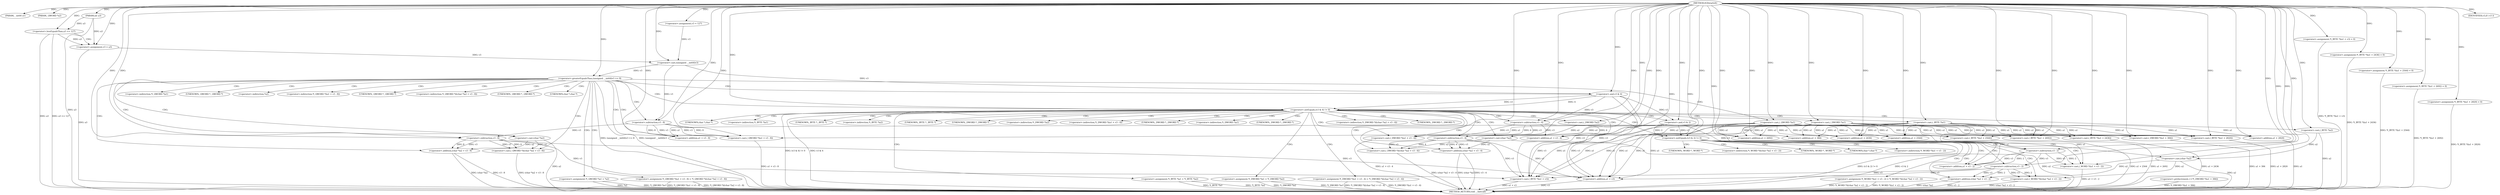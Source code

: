 digraph IGDstartelt {  
"1000102" [label = "(METHOD,IGDstartelt)" ]
"1000273" [label = "(METHOD_RETURN,void __fastcall)" ]
"1000103" [label = "(PARAM,__int64 a1)" ]
"1000104" [label = "(PARAM,_QWORD *a2)" ]
"1000105" [label = "(PARAM,int a3)" ]
"1000108" [label = "(<operator>.assignment,v3 = 127)" ]
"1000112" [label = "(<operator>.lessEqualsThan,a3 <= 127)" ]
"1000115" [label = "(<operator>.assignment,v3 = a3)" ]
"1000119" [label = "(<operator>.greaterEqualsThan,(unsigned __int64)v3 >= 8)" ]
"1000120" [label = "(<operator>.cast,(unsigned __int64)v3)" ]
"1000125" [label = "(<operator>.assignment,*(_QWORD *)a1 = *a2)" ]
"1000127" [label = "(<operator>.cast,(_QWORD *)a1)" ]
"1000132" [label = "(<operator>.assignment,*(_QWORD *)(a1 + v3 - 8) = *(_QWORD *)((char *)a2 + v3 - 8))" ]
"1000134" [label = "(<operator>.cast,(_QWORD *)(a1 + v3 - 8))" ]
"1000136" [label = "(<operator>.addition,a1 + v3 - 8)" ]
"1000138" [label = "(<operator>.subtraction,v3 - 8)" ]
"1000142" [label = "(<operator>.cast,(_QWORD *)((char *)a2 + v3 - 8))" ]
"1000144" [label = "(<operator>.addition,(char *)a2 + v3 - 8)" ]
"1000145" [label = "(<operator>.cast,(char *)a2)" ]
"1000148" [label = "(<operator>.subtraction,v3 - 8)" ]
"1000153" [label = "(<operator>.notEquals,(v3 & 4) != 0)" ]
"1000154" [label = "(<operator>.and,v3 & 4)" ]
"1000159" [label = "(<operator>.assignment,*(_DWORD *)a1 = *(_DWORD *)a2)" ]
"1000161" [label = "(<operator>.cast,(_DWORD *)a1)" ]
"1000165" [label = "(<operator>.cast,(_DWORD *)a2)" ]
"1000168" [label = "(<operator>.assignment,*(_DWORD *)(a1 + v3 - 4) = *(_DWORD *)((char *)a2 + v3 - 4))" ]
"1000170" [label = "(<operator>.cast,(_DWORD *)(a1 + v3 - 4))" ]
"1000172" [label = "(<operator>.addition,a1 + v3 - 4)" ]
"1000174" [label = "(<operator>.subtraction,v3 - 4)" ]
"1000178" [label = "(<operator>.cast,(_DWORD *)((char *)a2 + v3 - 4))" ]
"1000180" [label = "(<operator>.addition,(char *)a2 + v3 - 4)" ]
"1000181" [label = "(<operator>.cast,(char *)a2)" ]
"1000184" [label = "(<operator>.subtraction,v3 - 4)" ]
"1000189" [label = "(IDENTIFIER,v3,if ( v3 ))" ]
"1000191" [label = "(<operator>.assignment,*(_BYTE *)a1 = *(_BYTE *)a2)" ]
"1000193" [label = "(<operator>.cast,(_BYTE *)a1)" ]
"1000197" [label = "(<operator>.cast,(_BYTE *)a2)" ]
"1000201" [label = "(<operator>.notEquals,(v3 & 2) != 0)" ]
"1000202" [label = "(<operator>.and,v3 & 2)" ]
"1000206" [label = "(<operator>.assignment,*(_WORD *)(a1 + v3 - 2) = *(_WORD *)((char *)a2 + v3 - 2))" ]
"1000208" [label = "(<operator>.cast,(_WORD *)(a1 + v3 - 2))" ]
"1000210" [label = "(<operator>.addition,a1 + v3 - 2)" ]
"1000212" [label = "(<operator>.subtraction,v3 - 2)" ]
"1000216" [label = "(<operator>.cast,(_WORD *)((char *)a2 + v3 - 2))" ]
"1000218" [label = "(<operator>.addition,(char *)a2 + v3 - 2)" ]
"1000219" [label = "(<operator>.cast,(char *)a2)" ]
"1000222" [label = "(<operator>.subtraction,v3 - 2)" ]
"1000225" [label = "(<operator>.assignment,*(_BYTE *)(a1 + v3) = 0)" ]
"1000227" [label = "(<operator>.cast,(_BYTE *)(a1 + v3))" ]
"1000229" [label = "(<operator>.addition,a1 + v3)" ]
"1000233" [label = "(<operator>.preIncrement,++*(_DWORD *)(a1 + 384))" ]
"1000235" [label = "(<operator>.cast,(_DWORD *)(a1 + 384))" ]
"1000237" [label = "(<operator>.addition,a1 + 384)" ]
"1000241" [label = "(<operator>.assignment,*(_BYTE *)(a1 + 2436) = 0)" ]
"1000243" [label = "(<operator>.cast,(_BYTE *)(a1 + 2436))" ]
"1000245" [label = "(<operator>.addition,a1 + 2436)" ]
"1000249" [label = "(<operator>.assignment,*(_BYTE *)(a1 + 2564) = 0)" ]
"1000251" [label = "(<operator>.cast,(_BYTE *)(a1 + 2564))" ]
"1000253" [label = "(<operator>.addition,a1 + 2564)" ]
"1000257" [label = "(<operator>.assignment,*(_BYTE *)(a1 + 2692) = 0)" ]
"1000259" [label = "(<operator>.cast,(_BYTE *)(a1 + 2692))" ]
"1000261" [label = "(<operator>.addition,a1 + 2692)" ]
"1000265" [label = "(<operator>.assignment,*(_BYTE *)(a1 + 2820) = 0)" ]
"1000267" [label = "(<operator>.cast,(_BYTE *)(a1 + 2820))" ]
"1000269" [label = "(<operator>.addition,a1 + 2820)" ]
"1000126" [label = "(<operator>.indirection,*(_QWORD *)a1)" ]
"1000128" [label = "(UNKNOWN,_QWORD *,_QWORD *)" ]
"1000130" [label = "(<operator>.indirection,*a2)" ]
"1000133" [label = "(<operator>.indirection,*(_QWORD *)(a1 + v3 - 8))" ]
"1000135" [label = "(UNKNOWN,_QWORD *,_QWORD *)" ]
"1000141" [label = "(<operator>.indirection,*(_QWORD *)((char *)a2 + v3 - 8))" ]
"1000143" [label = "(UNKNOWN,_QWORD *,_QWORD *)" ]
"1000146" [label = "(UNKNOWN,char *,char *)" ]
"1000160" [label = "(<operator>.indirection,*(_DWORD *)a1)" ]
"1000162" [label = "(UNKNOWN,_DWORD *,_DWORD *)" ]
"1000164" [label = "(<operator>.indirection,*(_DWORD *)a2)" ]
"1000166" [label = "(UNKNOWN,_DWORD *,_DWORD *)" ]
"1000169" [label = "(<operator>.indirection,*(_DWORD *)(a1 + v3 - 4))" ]
"1000171" [label = "(UNKNOWN,_DWORD *,_DWORD *)" ]
"1000177" [label = "(<operator>.indirection,*(_DWORD *)((char *)a2 + v3 - 4))" ]
"1000179" [label = "(UNKNOWN,_DWORD *,_DWORD *)" ]
"1000182" [label = "(UNKNOWN,char *,char *)" ]
"1000192" [label = "(<operator>.indirection,*(_BYTE *)a1)" ]
"1000194" [label = "(UNKNOWN,_BYTE *,_BYTE *)" ]
"1000196" [label = "(<operator>.indirection,*(_BYTE *)a2)" ]
"1000198" [label = "(UNKNOWN,_BYTE *,_BYTE *)" ]
"1000207" [label = "(<operator>.indirection,*(_WORD *)(a1 + v3 - 2))" ]
"1000209" [label = "(UNKNOWN,_WORD *,_WORD *)" ]
"1000215" [label = "(<operator>.indirection,*(_WORD *)((char *)a2 + v3 - 2))" ]
"1000217" [label = "(UNKNOWN,_WORD *,_WORD *)" ]
"1000220" [label = "(UNKNOWN,char *,char *)" ]
  "1000119" -> "1000273"  [ label = "DDG: (unsigned __int64)v3 >= 8"] 
  "1000178" -> "1000273"  [ label = "DDG: (char *)a2 + v3 - 4"] 
  "1000229" -> "1000273"  [ label = "DDG: v3"] 
  "1000144" -> "1000273"  [ label = "DDG: (char *)a2"] 
  "1000159" -> "1000273"  [ label = "DDG: *(_DWORD *)a1"] 
  "1000180" -> "1000273"  [ label = "DDG: (char *)a2"] 
  "1000159" -> "1000273"  [ label = "DDG: *(_DWORD *)a2"] 
  "1000142" -> "1000273"  [ label = "DDG: (char *)a2 + v3 - 8"] 
  "1000134" -> "1000273"  [ label = "DDG: a1 + v3 - 8"] 
  "1000216" -> "1000273"  [ label = "DDG: (char *)a2 + v3 - 2"] 
  "1000112" -> "1000273"  [ label = "DDG: a3"] 
  "1000115" -> "1000273"  [ label = "DDG: a3"] 
  "1000197" -> "1000273"  [ label = "DDG: a2"] 
  "1000119" -> "1000273"  [ label = "DDG: (unsigned __int64)v3"] 
  "1000267" -> "1000273"  [ label = "DDG: a1 + 2820"] 
  "1000257" -> "1000273"  [ label = "DDG: *(_BYTE *)(a1 + 2692)"] 
  "1000105" -> "1000273"  [ label = "DDG: a3"] 
  "1000180" -> "1000273"  [ label = "DDG: v3 - 4"] 
  "1000227" -> "1000273"  [ label = "DDG: a1 + v3"] 
  "1000219" -> "1000273"  [ label = "DDG: a2"] 
  "1000233" -> "1000273"  [ label = "DDG: *(_DWORD *)(a1 + 384)"] 
  "1000125" -> "1000273"  [ label = "DDG: *a2"] 
  "1000269" -> "1000273"  [ label = "DDG: a1"] 
  "1000265" -> "1000273"  [ label = "DDG: *(_BYTE *)(a1 + 2820)"] 
  "1000225" -> "1000273"  [ label = "DDG: *(_BYTE *)(a1 + v3)"] 
  "1000249" -> "1000273"  [ label = "DDG: *(_BYTE *)(a1 + 2564)"] 
  "1000181" -> "1000273"  [ label = "DDG: a2"] 
  "1000132" -> "1000273"  [ label = "DDG: *(_QWORD *)(a1 + v3 - 8)"] 
  "1000153" -> "1000273"  [ label = "DDG: (v3 & 4) != 0"] 
  "1000145" -> "1000273"  [ label = "DDG: a2"] 
  "1000144" -> "1000273"  [ label = "DDG: v3 - 8"] 
  "1000251" -> "1000273"  [ label = "DDG: a1 + 2564"] 
  "1000206" -> "1000273"  [ label = "DDG: *(_WORD *)((char *)a2 + v3 - 2)"] 
  "1000235" -> "1000273"  [ label = "DDG: a1 + 384"] 
  "1000206" -> "1000273"  [ label = "DDG: *(_WORD *)(a1 + v3 - 2)"] 
  "1000218" -> "1000273"  [ label = "DDG: v3 - 2"] 
  "1000259" -> "1000273"  [ label = "DDG: a1 + 2692"] 
  "1000132" -> "1000273"  [ label = "DDG: *(_QWORD *)((char *)a2 + v3 - 8)"] 
  "1000125" -> "1000273"  [ label = "DDG: *(_QWORD *)a1"] 
  "1000191" -> "1000273"  [ label = "DDG: *(_BYTE *)a1"] 
  "1000201" -> "1000273"  [ label = "DDG: (v3 & 2) != 0"] 
  "1000168" -> "1000273"  [ label = "DDG: *(_DWORD *)((char *)a2 + v3 - 4)"] 
  "1000241" -> "1000273"  [ label = "DDG: *(_BYTE *)(a1 + 2436)"] 
  "1000191" -> "1000273"  [ label = "DDG: *(_BYTE *)a2"] 
  "1000168" -> "1000273"  [ label = "DDG: *(_DWORD *)(a1 + v3 - 4)"] 
  "1000208" -> "1000273"  [ label = "DDG: a1 + v3 - 2"] 
  "1000112" -> "1000273"  [ label = "DDG: a3 <= 127"] 
  "1000170" -> "1000273"  [ label = "DDG: a1 + v3 - 4"] 
  "1000201" -> "1000273"  [ label = "DDG: v3 & 2"] 
  "1000153" -> "1000273"  [ label = "DDG: v3 & 4"] 
  "1000243" -> "1000273"  [ label = "DDG: a1 + 2436"] 
  "1000218" -> "1000273"  [ label = "DDG: (char *)a2"] 
  "1000102" -> "1000103"  [ label = "DDG: "] 
  "1000102" -> "1000104"  [ label = "DDG: "] 
  "1000102" -> "1000105"  [ label = "DDG: "] 
  "1000102" -> "1000108"  [ label = "DDG: "] 
  "1000105" -> "1000112"  [ label = "DDG: a3"] 
  "1000102" -> "1000112"  [ label = "DDG: "] 
  "1000112" -> "1000115"  [ label = "DDG: a3"] 
  "1000105" -> "1000115"  [ label = "DDG: a3"] 
  "1000102" -> "1000115"  [ label = "DDG: "] 
  "1000120" -> "1000119"  [ label = "DDG: v3"] 
  "1000108" -> "1000120"  [ label = "DDG: v3"] 
  "1000115" -> "1000120"  [ label = "DDG: v3"] 
  "1000102" -> "1000120"  [ label = "DDG: "] 
  "1000102" -> "1000119"  [ label = "DDG: "] 
  "1000102" -> "1000127"  [ label = "DDG: "] 
  "1000127" -> "1000134"  [ label = "DDG: a1"] 
  "1000102" -> "1000134"  [ label = "DDG: "] 
  "1000138" -> "1000134"  [ label = "DDG: v3"] 
  "1000138" -> "1000134"  [ label = "DDG: 8"] 
  "1000127" -> "1000136"  [ label = "DDG: a1"] 
  "1000102" -> "1000136"  [ label = "DDG: "] 
  "1000138" -> "1000136"  [ label = "DDG: v3"] 
  "1000138" -> "1000136"  [ label = "DDG: 8"] 
  "1000120" -> "1000138"  [ label = "DDG: v3"] 
  "1000102" -> "1000138"  [ label = "DDG: "] 
  "1000145" -> "1000142"  [ label = "DDG: a2"] 
  "1000148" -> "1000142"  [ label = "DDG: v3"] 
  "1000148" -> "1000142"  [ label = "DDG: 8"] 
  "1000145" -> "1000144"  [ label = "DDG: a2"] 
  "1000102" -> "1000145"  [ label = "DDG: "] 
  "1000148" -> "1000144"  [ label = "DDG: v3"] 
  "1000148" -> "1000144"  [ label = "DDG: 8"] 
  "1000138" -> "1000148"  [ label = "DDG: v3"] 
  "1000102" -> "1000148"  [ label = "DDG: "] 
  "1000154" -> "1000153"  [ label = "DDG: v3"] 
  "1000154" -> "1000153"  [ label = "DDG: 4"] 
  "1000120" -> "1000154"  [ label = "DDG: v3"] 
  "1000102" -> "1000154"  [ label = "DDG: "] 
  "1000102" -> "1000153"  [ label = "DDG: "] 
  "1000102" -> "1000161"  [ label = "DDG: "] 
  "1000102" -> "1000165"  [ label = "DDG: "] 
  "1000161" -> "1000170"  [ label = "DDG: a1"] 
  "1000102" -> "1000170"  [ label = "DDG: "] 
  "1000174" -> "1000170"  [ label = "DDG: v3"] 
  "1000174" -> "1000170"  [ label = "DDG: 4"] 
  "1000161" -> "1000172"  [ label = "DDG: a1"] 
  "1000102" -> "1000172"  [ label = "DDG: "] 
  "1000174" -> "1000172"  [ label = "DDG: v3"] 
  "1000174" -> "1000172"  [ label = "DDG: 4"] 
  "1000154" -> "1000174"  [ label = "DDG: v3"] 
  "1000102" -> "1000174"  [ label = "DDG: "] 
  "1000181" -> "1000178"  [ label = "DDG: a2"] 
  "1000184" -> "1000178"  [ label = "DDG: v3"] 
  "1000184" -> "1000178"  [ label = "DDG: 4"] 
  "1000181" -> "1000180"  [ label = "DDG: a2"] 
  "1000165" -> "1000181"  [ label = "DDG: a2"] 
  "1000102" -> "1000181"  [ label = "DDG: "] 
  "1000184" -> "1000180"  [ label = "DDG: v3"] 
  "1000184" -> "1000180"  [ label = "DDG: 4"] 
  "1000174" -> "1000184"  [ label = "DDG: v3"] 
  "1000102" -> "1000184"  [ label = "DDG: "] 
  "1000102" -> "1000189"  [ label = "DDG: "] 
  "1000102" -> "1000193"  [ label = "DDG: "] 
  "1000102" -> "1000197"  [ label = "DDG: "] 
  "1000202" -> "1000201"  [ label = "DDG: v3"] 
  "1000202" -> "1000201"  [ label = "DDG: 2"] 
  "1000154" -> "1000202"  [ label = "DDG: v3"] 
  "1000102" -> "1000202"  [ label = "DDG: "] 
  "1000102" -> "1000201"  [ label = "DDG: "] 
  "1000193" -> "1000208"  [ label = "DDG: a1"] 
  "1000102" -> "1000208"  [ label = "DDG: "] 
  "1000212" -> "1000208"  [ label = "DDG: v3"] 
  "1000212" -> "1000208"  [ label = "DDG: 2"] 
  "1000193" -> "1000210"  [ label = "DDG: a1"] 
  "1000102" -> "1000210"  [ label = "DDG: "] 
  "1000212" -> "1000210"  [ label = "DDG: v3"] 
  "1000212" -> "1000210"  [ label = "DDG: 2"] 
  "1000202" -> "1000212"  [ label = "DDG: v3"] 
  "1000102" -> "1000212"  [ label = "DDG: "] 
  "1000219" -> "1000216"  [ label = "DDG: a2"] 
  "1000222" -> "1000216"  [ label = "DDG: v3"] 
  "1000222" -> "1000216"  [ label = "DDG: 2"] 
  "1000219" -> "1000218"  [ label = "DDG: a2"] 
  "1000197" -> "1000219"  [ label = "DDG: a2"] 
  "1000102" -> "1000219"  [ label = "DDG: "] 
  "1000222" -> "1000218"  [ label = "DDG: v3"] 
  "1000222" -> "1000218"  [ label = "DDG: 2"] 
  "1000212" -> "1000222"  [ label = "DDG: v3"] 
  "1000102" -> "1000222"  [ label = "DDG: "] 
  "1000102" -> "1000225"  [ label = "DDG: "] 
  "1000193" -> "1000227"  [ label = "DDG: a1"] 
  "1000102" -> "1000227"  [ label = "DDG: "] 
  "1000127" -> "1000227"  [ label = "DDG: a1"] 
  "1000161" -> "1000227"  [ label = "DDG: a1"] 
  "1000202" -> "1000227"  [ label = "DDG: v3"] 
  "1000222" -> "1000227"  [ label = "DDG: v3"] 
  "1000148" -> "1000227"  [ label = "DDG: v3"] 
  "1000154" -> "1000227"  [ label = "DDG: v3"] 
  "1000184" -> "1000227"  [ label = "DDG: v3"] 
  "1000193" -> "1000229"  [ label = "DDG: a1"] 
  "1000102" -> "1000229"  [ label = "DDG: "] 
  "1000127" -> "1000229"  [ label = "DDG: a1"] 
  "1000161" -> "1000229"  [ label = "DDG: a1"] 
  "1000202" -> "1000229"  [ label = "DDG: v3"] 
  "1000222" -> "1000229"  [ label = "DDG: v3"] 
  "1000148" -> "1000229"  [ label = "DDG: v3"] 
  "1000154" -> "1000229"  [ label = "DDG: v3"] 
  "1000184" -> "1000229"  [ label = "DDG: v3"] 
  "1000102" -> "1000235"  [ label = "DDG: "] 
  "1000193" -> "1000235"  [ label = "DDG: a1"] 
  "1000127" -> "1000235"  [ label = "DDG: a1"] 
  "1000161" -> "1000235"  [ label = "DDG: a1"] 
  "1000102" -> "1000237"  [ label = "DDG: "] 
  "1000193" -> "1000237"  [ label = "DDG: a1"] 
  "1000127" -> "1000237"  [ label = "DDG: a1"] 
  "1000161" -> "1000237"  [ label = "DDG: a1"] 
  "1000102" -> "1000241"  [ label = "DDG: "] 
  "1000102" -> "1000243"  [ label = "DDG: "] 
  "1000193" -> "1000243"  [ label = "DDG: a1"] 
  "1000127" -> "1000243"  [ label = "DDG: a1"] 
  "1000161" -> "1000243"  [ label = "DDG: a1"] 
  "1000102" -> "1000245"  [ label = "DDG: "] 
  "1000193" -> "1000245"  [ label = "DDG: a1"] 
  "1000127" -> "1000245"  [ label = "DDG: a1"] 
  "1000161" -> "1000245"  [ label = "DDG: a1"] 
  "1000102" -> "1000249"  [ label = "DDG: "] 
  "1000102" -> "1000251"  [ label = "DDG: "] 
  "1000193" -> "1000251"  [ label = "DDG: a1"] 
  "1000127" -> "1000251"  [ label = "DDG: a1"] 
  "1000161" -> "1000251"  [ label = "DDG: a1"] 
  "1000102" -> "1000253"  [ label = "DDG: "] 
  "1000193" -> "1000253"  [ label = "DDG: a1"] 
  "1000127" -> "1000253"  [ label = "DDG: a1"] 
  "1000161" -> "1000253"  [ label = "DDG: a1"] 
  "1000102" -> "1000257"  [ label = "DDG: "] 
  "1000102" -> "1000259"  [ label = "DDG: "] 
  "1000193" -> "1000259"  [ label = "DDG: a1"] 
  "1000127" -> "1000259"  [ label = "DDG: a1"] 
  "1000161" -> "1000259"  [ label = "DDG: a1"] 
  "1000102" -> "1000261"  [ label = "DDG: "] 
  "1000193" -> "1000261"  [ label = "DDG: a1"] 
  "1000127" -> "1000261"  [ label = "DDG: a1"] 
  "1000161" -> "1000261"  [ label = "DDG: a1"] 
  "1000102" -> "1000265"  [ label = "DDG: "] 
  "1000102" -> "1000267"  [ label = "DDG: "] 
  "1000193" -> "1000267"  [ label = "DDG: a1"] 
  "1000127" -> "1000267"  [ label = "DDG: a1"] 
  "1000161" -> "1000267"  [ label = "DDG: a1"] 
  "1000102" -> "1000269"  [ label = "DDG: "] 
  "1000193" -> "1000269"  [ label = "DDG: a1"] 
  "1000127" -> "1000269"  [ label = "DDG: a1"] 
  "1000161" -> "1000269"  [ label = "DDG: a1"] 
  "1000112" -> "1000115"  [ label = "CDG: "] 
  "1000119" -> "1000128"  [ label = "CDG: "] 
  "1000119" -> "1000127"  [ label = "CDG: "] 
  "1000119" -> "1000126"  [ label = "CDG: "] 
  "1000119" -> "1000125"  [ label = "CDG: "] 
  "1000119" -> "1000144"  [ label = "CDG: "] 
  "1000119" -> "1000143"  [ label = "CDG: "] 
  "1000119" -> "1000142"  [ label = "CDG: "] 
  "1000119" -> "1000141"  [ label = "CDG: "] 
  "1000119" -> "1000138"  [ label = "CDG: "] 
  "1000119" -> "1000136"  [ label = "CDG: "] 
  "1000119" -> "1000135"  [ label = "CDG: "] 
  "1000119" -> "1000134"  [ label = "CDG: "] 
  "1000119" -> "1000133"  [ label = "CDG: "] 
  "1000119" -> "1000132"  [ label = "CDG: "] 
  "1000119" -> "1000130"  [ label = "CDG: "] 
  "1000119" -> "1000154"  [ label = "CDG: "] 
  "1000119" -> "1000153"  [ label = "CDG: "] 
  "1000119" -> "1000148"  [ label = "CDG: "] 
  "1000119" -> "1000146"  [ label = "CDG: "] 
  "1000119" -> "1000145"  [ label = "CDG: "] 
  "1000153" -> "1000174"  [ label = "CDG: "] 
  "1000153" -> "1000172"  [ label = "CDG: "] 
  "1000153" -> "1000171"  [ label = "CDG: "] 
  "1000153" -> "1000170"  [ label = "CDG: "] 
  "1000153" -> "1000169"  [ label = "CDG: "] 
  "1000153" -> "1000168"  [ label = "CDG: "] 
  "1000153" -> "1000166"  [ label = "CDG: "] 
  "1000153" -> "1000165"  [ label = "CDG: "] 
  "1000153" -> "1000164"  [ label = "CDG: "] 
  "1000153" -> "1000162"  [ label = "CDG: "] 
  "1000153" -> "1000161"  [ label = "CDG: "] 
  "1000153" -> "1000184"  [ label = "CDG: "] 
  "1000153" -> "1000182"  [ label = "CDG: "] 
  "1000153" -> "1000181"  [ label = "CDG: "] 
  "1000153" -> "1000180"  [ label = "CDG: "] 
  "1000153" -> "1000179"  [ label = "CDG: "] 
  "1000153" -> "1000178"  [ label = "CDG: "] 
  "1000153" -> "1000177"  [ label = "CDG: "] 
  "1000153" -> "1000160"  [ label = "CDG: "] 
  "1000153" -> "1000159"  [ label = "CDG: "] 
  "1000153" -> "1000192"  [ label = "CDG: "] 
  "1000153" -> "1000191"  [ label = "CDG: "] 
  "1000153" -> "1000202"  [ label = "CDG: "] 
  "1000153" -> "1000201"  [ label = "CDG: "] 
  "1000153" -> "1000198"  [ label = "CDG: "] 
  "1000153" -> "1000197"  [ label = "CDG: "] 
  "1000153" -> "1000196"  [ label = "CDG: "] 
  "1000153" -> "1000194"  [ label = "CDG: "] 
  "1000153" -> "1000193"  [ label = "CDG: "] 
  "1000201" -> "1000208"  [ label = "CDG: "] 
  "1000201" -> "1000207"  [ label = "CDG: "] 
  "1000201" -> "1000206"  [ label = "CDG: "] 
  "1000201" -> "1000222"  [ label = "CDG: "] 
  "1000201" -> "1000220"  [ label = "CDG: "] 
  "1000201" -> "1000219"  [ label = "CDG: "] 
  "1000201" -> "1000218"  [ label = "CDG: "] 
  "1000201" -> "1000217"  [ label = "CDG: "] 
  "1000201" -> "1000216"  [ label = "CDG: "] 
  "1000201" -> "1000215"  [ label = "CDG: "] 
  "1000201" -> "1000212"  [ label = "CDG: "] 
  "1000201" -> "1000210"  [ label = "CDG: "] 
  "1000201" -> "1000209"  [ label = "CDG: "] 
}
